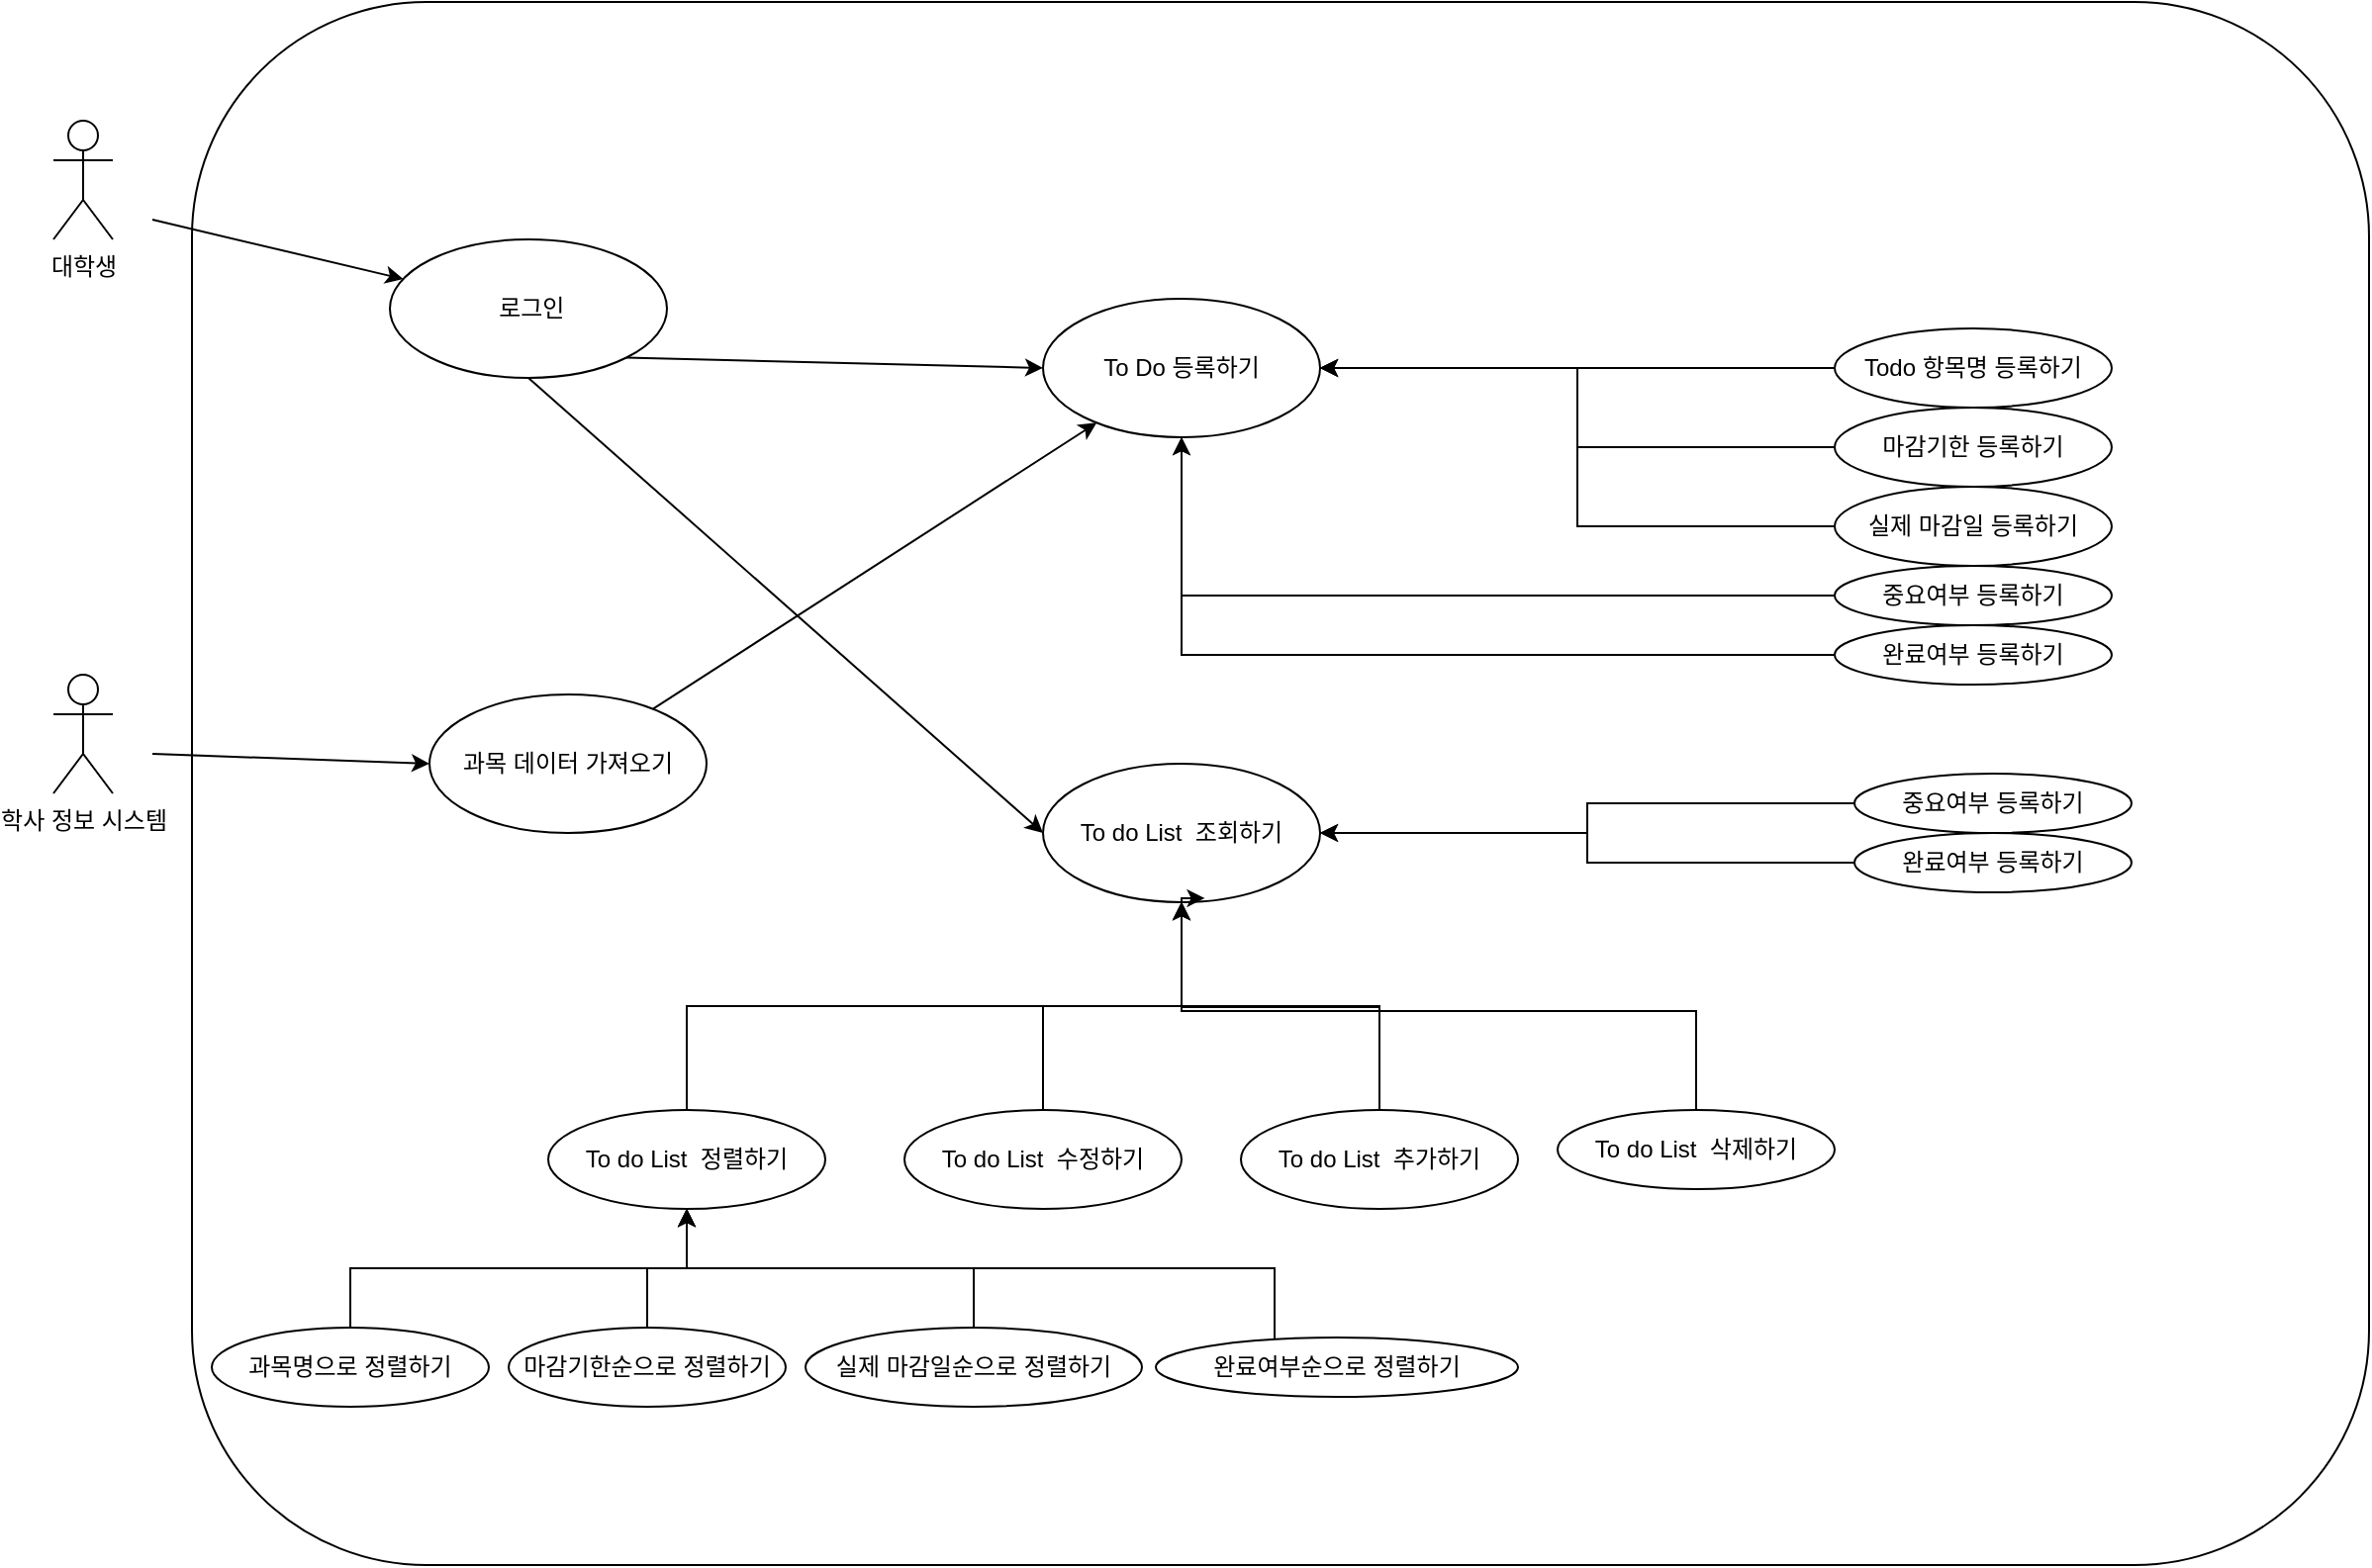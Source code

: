 <mxfile version="24.8.4">
  <diagram name="페이지-1" id="hXn3ez5PrBHBoCTHGb-N">
    <mxGraphModel dx="1500" dy="796" grid="1" gridSize="10" guides="1" tooltips="1" connect="1" arrows="1" fold="1" page="1" pageScale="1" pageWidth="827" pageHeight="1169" math="0" shadow="0">
      <root>
        <mxCell id="0" />
        <mxCell id="1" parent="0" />
        <mxCell id="JOlXU6-3wr15zM9Gxf06-84" value="" style="rounded=1;whiteSpace=wrap;html=1;" parent="1" vertex="1">
          <mxGeometry x="210" y="130" width="1100" height="790" as="geometry" />
        </mxCell>
        <mxCell id="h4gwQPKFGp30rWanmRoc-1" value="대학생" style="shape=umlActor;verticalLabelPosition=bottom;verticalAlign=top;html=1;outlineConnect=0;" parent="1" vertex="1">
          <mxGeometry x="140" y="190" width="30" height="60" as="geometry" />
        </mxCell>
        <mxCell id="JOlXU6-3wr15zM9Gxf06-2" value="&amp;nbsp;로그인" style="ellipse;whiteSpace=wrap;html=1;" parent="1" vertex="1">
          <mxGeometry x="310" y="250" width="140" height="70" as="geometry" />
        </mxCell>
        <mxCell id="JOlXU6-3wr15zM9Gxf06-5" value="" style="endArrow=classic;html=1;rounded=0;" parent="1" target="JOlXU6-3wr15zM9Gxf06-2" edge="1">
          <mxGeometry width="50" height="50" relative="1" as="geometry">
            <mxPoint x="190" y="240" as="sourcePoint" />
            <mxPoint x="200" y="210" as="targetPoint" />
          </mxGeometry>
        </mxCell>
        <mxCell id="JOlXU6-3wr15zM9Gxf06-6" value="학사 정보 시스템&lt;div&gt;&lt;br&gt;&lt;/div&gt;" style="shape=umlActor;verticalLabelPosition=bottom;verticalAlign=top;html=1;outlineConnect=0;" parent="1" vertex="1">
          <mxGeometry x="140" y="470" width="30" height="60" as="geometry" />
        </mxCell>
        <mxCell id="JOlXU6-3wr15zM9Gxf06-10" value="To Do 등록하기" style="ellipse;whiteSpace=wrap;html=1;" parent="1" vertex="1">
          <mxGeometry x="640" y="280" width="140" height="70" as="geometry" />
        </mxCell>
        <mxCell id="JOlXU6-3wr15zM9Gxf06-11" value="To do List&amp;nbsp; 조회하기" style="ellipse;whiteSpace=wrap;html=1;" parent="1" vertex="1">
          <mxGeometry x="640" y="515" width="140" height="70" as="geometry" />
        </mxCell>
        <mxCell id="JOlXU6-3wr15zM9Gxf06-13" value="" style="endArrow=classic;html=1;rounded=0;entryX=0;entryY=0.5;entryDx=0;entryDy=0;exitX=1;exitY=1;exitDx=0;exitDy=0;" parent="1" source="JOlXU6-3wr15zM9Gxf06-2" target="JOlXU6-3wr15zM9Gxf06-10" edge="1">
          <mxGeometry width="50" height="50" relative="1" as="geometry">
            <mxPoint x="430" y="320" as="sourcePoint" />
            <mxPoint x="580" y="367" as="targetPoint" />
          </mxGeometry>
        </mxCell>
        <mxCell id="JOlXU6-3wr15zM9Gxf06-14" value="" style="endArrow=classic;html=1;rounded=0;entryX=0;entryY=0.5;entryDx=0;entryDy=0;" parent="1" target="JOlXU6-3wr15zM9Gxf06-11" edge="1">
          <mxGeometry width="50" height="50" relative="1" as="geometry">
            <mxPoint x="380" y="320" as="sourcePoint" />
            <mxPoint x="530" y="367" as="targetPoint" />
          </mxGeometry>
        </mxCell>
        <mxCell id="JOlXU6-3wr15zM9Gxf06-34" value="Todo 항목명 등록하기" style="ellipse;whiteSpace=wrap;html=1;" parent="1" vertex="1">
          <mxGeometry x="1040" y="295" width="140" height="40" as="geometry" />
        </mxCell>
        <mxCell id="JOlXU6-3wr15zM9Gxf06-35" style="edgeStyle=orthogonalEdgeStyle;rounded=0;orthogonalLoop=1;jettySize=auto;html=1;" parent="1" source="JOlXU6-3wr15zM9Gxf06-36" target="JOlXU6-3wr15zM9Gxf06-10" edge="1">
          <mxGeometry relative="1" as="geometry">
            <mxPoint x="950" y="380" as="targetPoint" />
          </mxGeometry>
        </mxCell>
        <mxCell id="JOlXU6-3wr15zM9Gxf06-36" value="마감기한 등록하기" style="ellipse;whiteSpace=wrap;html=1;" parent="1" vertex="1">
          <mxGeometry x="1040" y="335" width="140" height="40" as="geometry" />
        </mxCell>
        <mxCell id="JOlXU6-3wr15zM9Gxf06-37" style="edgeStyle=orthogonalEdgeStyle;rounded=0;orthogonalLoop=1;jettySize=auto;html=1;entryX=1;entryY=0.5;entryDx=0;entryDy=0;" parent="1" source="JOlXU6-3wr15zM9Gxf06-38" target="JOlXU6-3wr15zM9Gxf06-10" edge="1">
          <mxGeometry relative="1" as="geometry">
            <mxPoint x="950" y="380" as="targetPoint" />
          </mxGeometry>
        </mxCell>
        <mxCell id="JOlXU6-3wr15zM9Gxf06-38" value="실제 마감일 등록하기" style="ellipse;whiteSpace=wrap;html=1;" parent="1" vertex="1">
          <mxGeometry x="1040" y="375" width="140" height="40" as="geometry" />
        </mxCell>
        <mxCell id="JOlXU6-3wr15zM9Gxf06-50" style="edgeStyle=orthogonalEdgeStyle;rounded=0;orthogonalLoop=1;jettySize=auto;html=1;exitX=0;exitY=0.5;exitDx=0;exitDy=0;" parent="1" source="JOlXU6-3wr15zM9Gxf06-39" target="JOlXU6-3wr15zM9Gxf06-10" edge="1">
          <mxGeometry relative="1" as="geometry">
            <mxPoint x="760" y="420" as="targetPoint" />
          </mxGeometry>
        </mxCell>
        <mxCell id="JOlXU6-3wr15zM9Gxf06-39" value="완료여부 등록하기" style="ellipse;whiteSpace=wrap;html=1;" parent="1" vertex="1">
          <mxGeometry x="1040" y="445" width="140" height="30" as="geometry" />
        </mxCell>
        <mxCell id="JOlXU6-3wr15zM9Gxf06-41" style="edgeStyle=orthogonalEdgeStyle;rounded=0;orthogonalLoop=1;jettySize=auto;html=1;" parent="1" source="JOlXU6-3wr15zM9Gxf06-34" target="JOlXU6-3wr15zM9Gxf06-10" edge="1">
          <mxGeometry relative="1" as="geometry">
            <mxPoint x="880" y="345" as="targetPoint" />
            <Array as="points">
              <mxPoint x="780" y="300" />
              <mxPoint x="780" y="300" />
            </Array>
          </mxGeometry>
        </mxCell>
        <mxCell id="JOlXU6-3wr15zM9Gxf06-42" value="과목 데이터 가져오기" style="ellipse;whiteSpace=wrap;html=1;" parent="1" vertex="1">
          <mxGeometry x="330" y="480" width="140" height="70" as="geometry" />
        </mxCell>
        <mxCell id="JOlXU6-3wr15zM9Gxf06-43" value="" style="endArrow=classic;html=1;rounded=0;entryX=0;entryY=0.5;entryDx=0;entryDy=0;" parent="1" target="JOlXU6-3wr15zM9Gxf06-42" edge="1">
          <mxGeometry width="50" height="50" relative="1" as="geometry">
            <mxPoint x="190" y="510" as="sourcePoint" />
            <mxPoint x="340" y="557" as="targetPoint" />
          </mxGeometry>
        </mxCell>
        <mxCell id="JOlXU6-3wr15zM9Gxf06-44" value="" style="endArrow=classic;html=1;rounded=0;" parent="1" source="JOlXU6-3wr15zM9Gxf06-42" target="JOlXU6-3wr15zM9Gxf06-10" edge="1">
          <mxGeometry width="50" height="50" relative="1" as="geometry">
            <mxPoint x="470" y="510" as="sourcePoint" />
            <mxPoint x="610" y="515" as="targetPoint" />
          </mxGeometry>
        </mxCell>
        <mxCell id="JOlXU6-3wr15zM9Gxf06-51" value="중요여부 등록하기" style="ellipse;whiteSpace=wrap;html=1;" parent="1" vertex="1">
          <mxGeometry x="1040" y="415" width="140" height="30" as="geometry" />
        </mxCell>
        <mxCell id="JOlXU6-3wr15zM9Gxf06-52" style="edgeStyle=orthogonalEdgeStyle;rounded=0;orthogonalLoop=1;jettySize=auto;html=1;exitX=0;exitY=0.5;exitDx=0;exitDy=0;" parent="1" source="JOlXU6-3wr15zM9Gxf06-51" target="JOlXU6-3wr15zM9Gxf06-10" edge="1">
          <mxGeometry relative="1" as="geometry">
            <mxPoint x="910" y="320" as="targetPoint" />
          </mxGeometry>
        </mxCell>
        <mxCell id="vs4ZCEnxakECpz3FbIya-3" style="edgeStyle=orthogonalEdgeStyle;rounded=0;orthogonalLoop=1;jettySize=auto;html=1;" edge="1" parent="1" source="JOlXU6-3wr15zM9Gxf06-56" target="JOlXU6-3wr15zM9Gxf06-11">
          <mxGeometry relative="1" as="geometry" />
        </mxCell>
        <mxCell id="JOlXU6-3wr15zM9Gxf06-56" value="중요여부 등록하기" style="ellipse;whiteSpace=wrap;html=1;" parent="1" vertex="1">
          <mxGeometry x="1050" y="520" width="140" height="30" as="geometry" />
        </mxCell>
        <mxCell id="vs4ZCEnxakECpz3FbIya-2" style="edgeStyle=orthogonalEdgeStyle;rounded=0;orthogonalLoop=1;jettySize=auto;html=1;" edge="1" parent="1" source="JOlXU6-3wr15zM9Gxf06-58" target="JOlXU6-3wr15zM9Gxf06-11">
          <mxGeometry relative="1" as="geometry" />
        </mxCell>
        <mxCell id="JOlXU6-3wr15zM9Gxf06-58" value="완료여부 등록하기" style="ellipse;whiteSpace=wrap;html=1;" parent="1" vertex="1">
          <mxGeometry x="1050" y="550" width="140" height="30" as="geometry" />
        </mxCell>
        <mxCell id="JOlXU6-3wr15zM9Gxf06-68" style="edgeStyle=orthogonalEdgeStyle;rounded=0;orthogonalLoop=1;jettySize=auto;html=1;exitX=0.5;exitY=0;exitDx=0;exitDy=0;entryX=0.5;entryY=1;entryDx=0;entryDy=0;" parent="1" source="JOlXU6-3wr15zM9Gxf06-64" target="JOlXU6-3wr15zM9Gxf06-11" edge="1">
          <mxGeometry relative="1" as="geometry" />
        </mxCell>
        <mxCell id="JOlXU6-3wr15zM9Gxf06-64" value="To do List&amp;nbsp; 수정하기" style="ellipse;whiteSpace=wrap;html=1;" parent="1" vertex="1">
          <mxGeometry x="570" y="690" width="140" height="50" as="geometry" />
        </mxCell>
        <mxCell id="vs4ZCEnxakECpz3FbIya-5" style="edgeStyle=orthogonalEdgeStyle;rounded=0;orthogonalLoop=1;jettySize=auto;html=1;" edge="1" parent="1" source="JOlXU6-3wr15zM9Gxf06-65" target="JOlXU6-3wr15zM9Gxf06-11">
          <mxGeometry relative="1" as="geometry" />
        </mxCell>
        <mxCell id="JOlXU6-3wr15zM9Gxf06-65" value="To do List&amp;nbsp; 추가하기" style="ellipse;whiteSpace=wrap;html=1;" parent="1" vertex="1">
          <mxGeometry x="740" y="690" width="140" height="50" as="geometry" />
        </mxCell>
        <mxCell id="vs4ZCEnxakECpz3FbIya-18" style="edgeStyle=orthogonalEdgeStyle;rounded=0;orthogonalLoop=1;jettySize=auto;html=1;" edge="1" parent="1" source="JOlXU6-3wr15zM9Gxf06-67" target="JOlXU6-3wr15zM9Gxf06-11">
          <mxGeometry relative="1" as="geometry">
            <Array as="points">
              <mxPoint x="970" y="640" />
              <mxPoint x="710" y="640" />
            </Array>
          </mxGeometry>
        </mxCell>
        <mxCell id="JOlXU6-3wr15zM9Gxf06-67" value="To do List&amp;nbsp; 삭제하기" style="ellipse;whiteSpace=wrap;html=1;" parent="1" vertex="1">
          <mxGeometry x="900" y="690" width="140" height="40" as="geometry" />
        </mxCell>
        <mxCell id="JOlXU6-3wr15zM9Gxf06-69" style="edgeStyle=orthogonalEdgeStyle;rounded=0;orthogonalLoop=1;jettySize=auto;html=1;entryX=0.584;entryY=0.971;entryDx=0;entryDy=0;entryPerimeter=0;" parent="1" source="JOlXU6-3wr15zM9Gxf06-65" target="JOlXU6-3wr15zM9Gxf06-11" edge="1">
          <mxGeometry relative="1" as="geometry">
            <Array as="points">
              <mxPoint x="810" y="638" />
              <mxPoint x="710" y="638" />
              <mxPoint x="710" y="583" />
            </Array>
          </mxGeometry>
        </mxCell>
        <mxCell id="JOlXU6-3wr15zM9Gxf06-72" style="edgeStyle=orthogonalEdgeStyle;rounded=0;orthogonalLoop=1;jettySize=auto;html=1;exitX=0.5;exitY=0;exitDx=0;exitDy=0;entryX=0.5;entryY=1;entryDx=0;entryDy=0;" parent="1" source="JOlXU6-3wr15zM9Gxf06-71" target="JOlXU6-3wr15zM9Gxf06-11" edge="1">
          <mxGeometry relative="1" as="geometry" />
        </mxCell>
        <mxCell id="JOlXU6-3wr15zM9Gxf06-71" value="To do List&amp;nbsp; 정렬하기" style="ellipse;whiteSpace=wrap;html=1;" parent="1" vertex="1">
          <mxGeometry x="390" y="690" width="140" height="50" as="geometry" />
        </mxCell>
        <mxCell id="JOlXU6-3wr15zM9Gxf06-78" style="edgeStyle=orthogonalEdgeStyle;rounded=0;orthogonalLoop=1;jettySize=auto;html=1;" parent="1" source="JOlXU6-3wr15zM9Gxf06-74" target="JOlXU6-3wr15zM9Gxf06-71" edge="1">
          <mxGeometry relative="1" as="geometry">
            <Array as="points">
              <mxPoint x="290" y="770" />
              <mxPoint x="460" y="770" />
            </Array>
          </mxGeometry>
        </mxCell>
        <mxCell id="JOlXU6-3wr15zM9Gxf06-74" value="과목명으로 정렬하기" style="ellipse;whiteSpace=wrap;html=1;" parent="1" vertex="1">
          <mxGeometry x="220" y="800" width="140" height="40" as="geometry" />
        </mxCell>
        <mxCell id="JOlXU6-3wr15zM9Gxf06-79" style="edgeStyle=orthogonalEdgeStyle;rounded=0;orthogonalLoop=1;jettySize=auto;html=1;" parent="1" source="JOlXU6-3wr15zM9Gxf06-75" target="JOlXU6-3wr15zM9Gxf06-71" edge="1">
          <mxGeometry relative="1" as="geometry" />
        </mxCell>
        <mxCell id="JOlXU6-3wr15zM9Gxf06-75" value="마감기한순으로 정렬하기" style="ellipse;whiteSpace=wrap;html=1;" parent="1" vertex="1">
          <mxGeometry x="370" y="800" width="140" height="40" as="geometry" />
        </mxCell>
        <mxCell id="JOlXU6-3wr15zM9Gxf06-80" style="edgeStyle=orthogonalEdgeStyle;rounded=0;orthogonalLoop=1;jettySize=auto;html=1;" parent="1" source="JOlXU6-3wr15zM9Gxf06-76" target="JOlXU6-3wr15zM9Gxf06-71" edge="1">
          <mxGeometry relative="1" as="geometry" />
        </mxCell>
        <mxCell id="JOlXU6-3wr15zM9Gxf06-76" value="실제 마감일순으로 정렬하기" style="ellipse;whiteSpace=wrap;html=1;" parent="1" vertex="1">
          <mxGeometry x="520" y="800" width="170" height="40" as="geometry" />
        </mxCell>
        <mxCell id="JOlXU6-3wr15zM9Gxf06-81" style="edgeStyle=orthogonalEdgeStyle;rounded=0;orthogonalLoop=1;jettySize=auto;html=1;" parent="1" source="JOlXU6-3wr15zM9Gxf06-77" target="JOlXU6-3wr15zM9Gxf06-71" edge="1">
          <mxGeometry relative="1" as="geometry">
            <Array as="points">
              <mxPoint x="757" y="770" />
              <mxPoint x="460" y="770" />
            </Array>
          </mxGeometry>
        </mxCell>
        <mxCell id="JOlXU6-3wr15zM9Gxf06-77" value="완료여부순으로 정렬하기" style="ellipse;whiteSpace=wrap;html=1;" parent="1" vertex="1">
          <mxGeometry x="697" y="805" width="183" height="30" as="geometry" />
        </mxCell>
      </root>
    </mxGraphModel>
  </diagram>
</mxfile>
